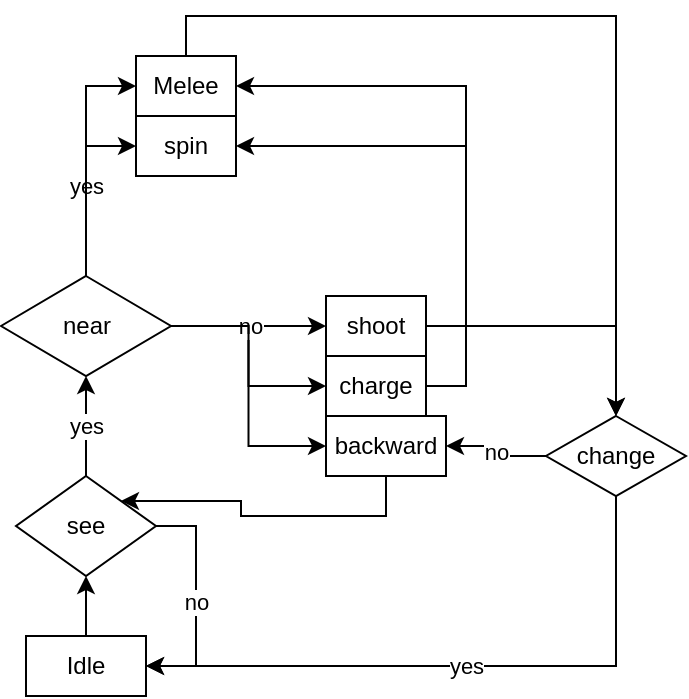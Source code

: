 <mxfile version="14.8.0" type="github">
  <diagram id="_RC3U6TSb8qjqsqQd0KZ" name="Page-1">
    <mxGraphModel dx="1038" dy="579" grid="1" gridSize="10" guides="1" tooltips="1" connect="1" arrows="1" fold="1" page="1" pageScale="1" pageWidth="850" pageHeight="1100" math="0" shadow="0">
      <root>
        <mxCell id="0" />
        <mxCell id="1" parent="0" />
        <mxCell id="BetARz0SCdBCXWq3lPLu-16" style="edgeStyle=orthogonalEdgeStyle;rounded=0;orthogonalLoop=1;jettySize=auto;html=1;entryX=0.5;entryY=1;entryDx=0;entryDy=0;" edge="1" parent="1" source="BetARz0SCdBCXWq3lPLu-1" target="BetARz0SCdBCXWq3lPLu-15">
          <mxGeometry relative="1" as="geometry" />
        </mxCell>
        <mxCell id="BetARz0SCdBCXWq3lPLu-1" value="Idle" style="rounded=0;whiteSpace=wrap;html=1;" vertex="1" parent="1">
          <mxGeometry x="370" y="380" width="60" height="30" as="geometry" />
        </mxCell>
        <mxCell id="BetARz0SCdBCXWq3lPLu-10" value="yes" style="edgeStyle=orthogonalEdgeStyle;rounded=0;orthogonalLoop=1;jettySize=auto;html=1;entryX=0;entryY=0.5;entryDx=0;entryDy=0;" edge="1" parent="1" source="BetARz0SCdBCXWq3lPLu-2" target="BetARz0SCdBCXWq3lPLu-8">
          <mxGeometry relative="1" as="geometry" />
        </mxCell>
        <mxCell id="BetARz0SCdBCXWq3lPLu-12" style="edgeStyle=orthogonalEdgeStyle;rounded=0;orthogonalLoop=1;jettySize=auto;html=1;" edge="1" parent="1" source="BetARz0SCdBCXWq3lPLu-2" target="BetARz0SCdBCXWq3lPLu-11">
          <mxGeometry relative="1" as="geometry" />
        </mxCell>
        <mxCell id="BetARz0SCdBCXWq3lPLu-14" value="no" style="edgeStyle=orthogonalEdgeStyle;rounded=0;orthogonalLoop=1;jettySize=auto;html=1;" edge="1" parent="1" source="BetARz0SCdBCXWq3lPLu-2" target="BetARz0SCdBCXWq3lPLu-13">
          <mxGeometry relative="1" as="geometry" />
        </mxCell>
        <mxCell id="BetARz0SCdBCXWq3lPLu-22" style="edgeStyle=orthogonalEdgeStyle;rounded=0;orthogonalLoop=1;jettySize=auto;html=1;exitX=0.5;exitY=0;exitDx=0;exitDy=0;entryX=0;entryY=0.5;entryDx=0;entryDy=0;" edge="1" parent="1" source="BetARz0SCdBCXWq3lPLu-2" target="BetARz0SCdBCXWq3lPLu-6">
          <mxGeometry relative="1" as="geometry" />
        </mxCell>
        <mxCell id="BetARz0SCdBCXWq3lPLu-33" style="edgeStyle=orthogonalEdgeStyle;rounded=0;orthogonalLoop=1;jettySize=auto;html=1;exitX=1;exitY=0.5;exitDx=0;exitDy=0;entryX=0;entryY=0.5;entryDx=0;entryDy=0;" edge="1" parent="1" source="BetARz0SCdBCXWq3lPLu-2" target="BetARz0SCdBCXWq3lPLu-32">
          <mxGeometry relative="1" as="geometry" />
        </mxCell>
        <mxCell id="BetARz0SCdBCXWq3lPLu-2" value="near" style="rhombus;whiteSpace=wrap;html=1;" vertex="1" parent="1">
          <mxGeometry x="357.5" y="200" width="85" height="50" as="geometry" />
        </mxCell>
        <mxCell id="BetARz0SCdBCXWq3lPLu-30" style="edgeStyle=orthogonalEdgeStyle;rounded=0;orthogonalLoop=1;jettySize=auto;html=1;exitX=0.5;exitY=0;exitDx=0;exitDy=0;entryX=0.5;entryY=0;entryDx=0;entryDy=0;" edge="1" parent="1" source="BetARz0SCdBCXWq3lPLu-6" target="BetARz0SCdBCXWq3lPLu-28">
          <mxGeometry relative="1" as="geometry" />
        </mxCell>
        <mxCell id="BetARz0SCdBCXWq3lPLu-6" value="Melee" style="rounded=0;whiteSpace=wrap;html=1;" vertex="1" parent="1">
          <mxGeometry x="425" y="90" width="50" height="30" as="geometry" />
        </mxCell>
        <mxCell id="BetARz0SCdBCXWq3lPLu-8" value="spin" style="rounded=0;whiteSpace=wrap;html=1;" vertex="1" parent="1">
          <mxGeometry x="425" y="120" width="50" height="30" as="geometry" />
        </mxCell>
        <mxCell id="BetARz0SCdBCXWq3lPLu-25" style="edgeStyle=orthogonalEdgeStyle;rounded=0;orthogonalLoop=1;jettySize=auto;html=1;exitX=1;exitY=0.5;exitDx=0;exitDy=0;entryX=1;entryY=0.5;entryDx=0;entryDy=0;" edge="1" parent="1" source="BetARz0SCdBCXWq3lPLu-11" target="BetARz0SCdBCXWq3lPLu-6">
          <mxGeometry relative="1" as="geometry" />
        </mxCell>
        <mxCell id="BetARz0SCdBCXWq3lPLu-27" style="edgeStyle=orthogonalEdgeStyle;rounded=0;orthogonalLoop=1;jettySize=auto;html=1;exitX=1;exitY=0.5;exitDx=0;exitDy=0;entryX=1;entryY=0.5;entryDx=0;entryDy=0;" edge="1" parent="1" source="BetARz0SCdBCXWq3lPLu-11" target="BetARz0SCdBCXWq3lPLu-8">
          <mxGeometry relative="1" as="geometry" />
        </mxCell>
        <mxCell id="BetARz0SCdBCXWq3lPLu-11" value="charge" style="rounded=0;whiteSpace=wrap;html=1;" vertex="1" parent="1">
          <mxGeometry x="520" y="240" width="50" height="30" as="geometry" />
        </mxCell>
        <mxCell id="BetARz0SCdBCXWq3lPLu-29" style="edgeStyle=orthogonalEdgeStyle;rounded=0;orthogonalLoop=1;jettySize=auto;html=1;exitX=1;exitY=0.5;exitDx=0;exitDy=0;entryX=0.5;entryY=0;entryDx=0;entryDy=0;" edge="1" parent="1" source="BetARz0SCdBCXWq3lPLu-13" target="BetARz0SCdBCXWq3lPLu-28">
          <mxGeometry relative="1" as="geometry" />
        </mxCell>
        <mxCell id="BetARz0SCdBCXWq3lPLu-13" value="shoot" style="rounded=0;whiteSpace=wrap;html=1;" vertex="1" parent="1">
          <mxGeometry x="520" y="210" width="50" height="30" as="geometry" />
        </mxCell>
        <mxCell id="BetARz0SCdBCXWq3lPLu-17" value="yes" style="edgeStyle=orthogonalEdgeStyle;rounded=0;orthogonalLoop=1;jettySize=auto;html=1;entryX=0.5;entryY=1;entryDx=0;entryDy=0;" edge="1" parent="1" source="BetARz0SCdBCXWq3lPLu-15" target="BetARz0SCdBCXWq3lPLu-2">
          <mxGeometry relative="1" as="geometry" />
        </mxCell>
        <mxCell id="BetARz0SCdBCXWq3lPLu-21" value="no" style="edgeStyle=orthogonalEdgeStyle;rounded=0;orthogonalLoop=1;jettySize=auto;html=1;exitX=1;exitY=0.5;exitDx=0;exitDy=0;entryX=1;entryY=0.5;entryDx=0;entryDy=0;" edge="1" parent="1" source="BetARz0SCdBCXWq3lPLu-15" target="BetARz0SCdBCXWq3lPLu-1">
          <mxGeometry relative="1" as="geometry" />
        </mxCell>
        <mxCell id="BetARz0SCdBCXWq3lPLu-15" value="see" style="rhombus;whiteSpace=wrap;html=1;" vertex="1" parent="1">
          <mxGeometry x="365" y="300" width="70" height="50" as="geometry" />
        </mxCell>
        <mxCell id="BetARz0SCdBCXWq3lPLu-31" value="yes" style="edgeStyle=orthogonalEdgeStyle;rounded=0;orthogonalLoop=1;jettySize=auto;html=1;exitX=0.5;exitY=1;exitDx=0;exitDy=0;entryX=1;entryY=0.5;entryDx=0;entryDy=0;" edge="1" parent="1" source="BetARz0SCdBCXWq3lPLu-28" target="BetARz0SCdBCXWq3lPLu-1">
          <mxGeometry relative="1" as="geometry" />
        </mxCell>
        <mxCell id="BetARz0SCdBCXWq3lPLu-35" value="no" style="edgeStyle=orthogonalEdgeStyle;rounded=0;orthogonalLoop=1;jettySize=auto;html=1;exitX=0;exitY=0.5;exitDx=0;exitDy=0;entryX=1;entryY=0.5;entryDx=0;entryDy=0;" edge="1" parent="1" source="BetARz0SCdBCXWq3lPLu-28" target="BetARz0SCdBCXWq3lPLu-32">
          <mxGeometry relative="1" as="geometry" />
        </mxCell>
        <mxCell id="BetARz0SCdBCXWq3lPLu-28" value="change" style="rhombus;whiteSpace=wrap;html=1;" vertex="1" parent="1">
          <mxGeometry x="630" y="270" width="70" height="40" as="geometry" />
        </mxCell>
        <mxCell id="BetARz0SCdBCXWq3lPLu-37" style="edgeStyle=orthogonalEdgeStyle;rounded=0;orthogonalLoop=1;jettySize=auto;html=1;exitX=0.5;exitY=1;exitDx=0;exitDy=0;entryX=1;entryY=0;entryDx=0;entryDy=0;" edge="1" parent="1" source="BetARz0SCdBCXWq3lPLu-32" target="BetARz0SCdBCXWq3lPLu-15">
          <mxGeometry relative="1" as="geometry" />
        </mxCell>
        <mxCell id="BetARz0SCdBCXWq3lPLu-32" value="backward" style="rounded=0;whiteSpace=wrap;html=1;" vertex="1" parent="1">
          <mxGeometry x="520" y="270" width="60" height="30" as="geometry" />
        </mxCell>
      </root>
    </mxGraphModel>
  </diagram>
</mxfile>
